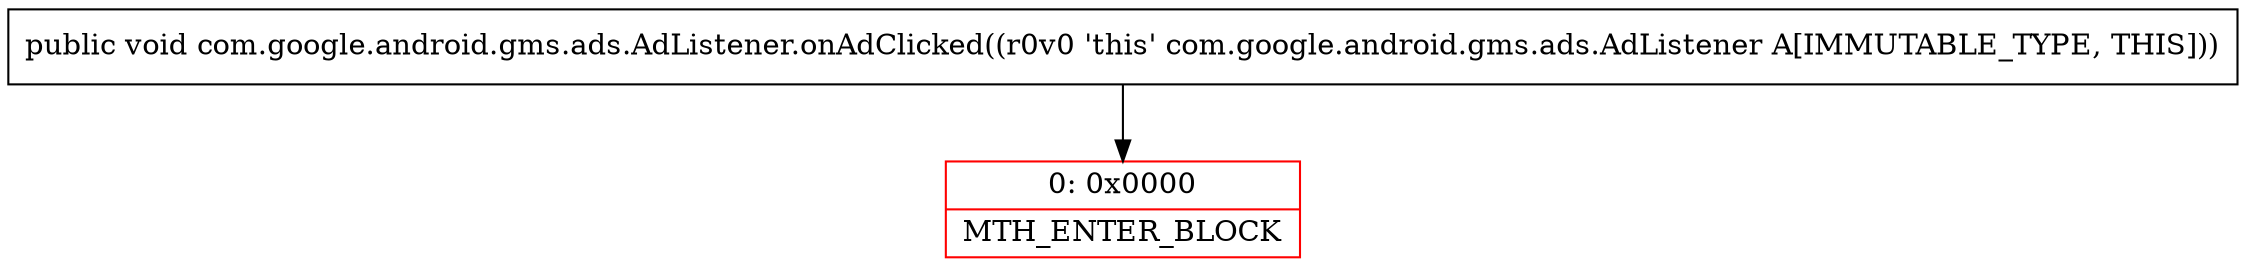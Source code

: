 digraph "CFG forcom.google.android.gms.ads.AdListener.onAdClicked()V" {
subgraph cluster_Region_606066391 {
label = "R(0)";
node [shape=record,color=blue];
}
Node_0 [shape=record,color=red,label="{0\:\ 0x0000|MTH_ENTER_BLOCK\l}"];
MethodNode[shape=record,label="{public void com.google.android.gms.ads.AdListener.onAdClicked((r0v0 'this' com.google.android.gms.ads.AdListener A[IMMUTABLE_TYPE, THIS])) }"];
MethodNode -> Node_0;
}

